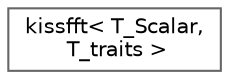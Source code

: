 digraph "Graphical Class Hierarchy"
{
 // LATEX_PDF_SIZE
  bgcolor="transparent";
  edge [fontname=Helvetica,fontsize=10,labelfontname=Helvetica,labelfontsize=10];
  node [fontname=Helvetica,fontsize=10,shape=box,height=0.2,width=0.4];
  rankdir="LR";
  Node0 [id="Node000000",label="kissfft\< T_Scalar,\l T_traits \>",height=0.2,width=0.4,color="grey40", fillcolor="white", style="filled",URL="$classkissfft.html",tooltip=" "];
}
